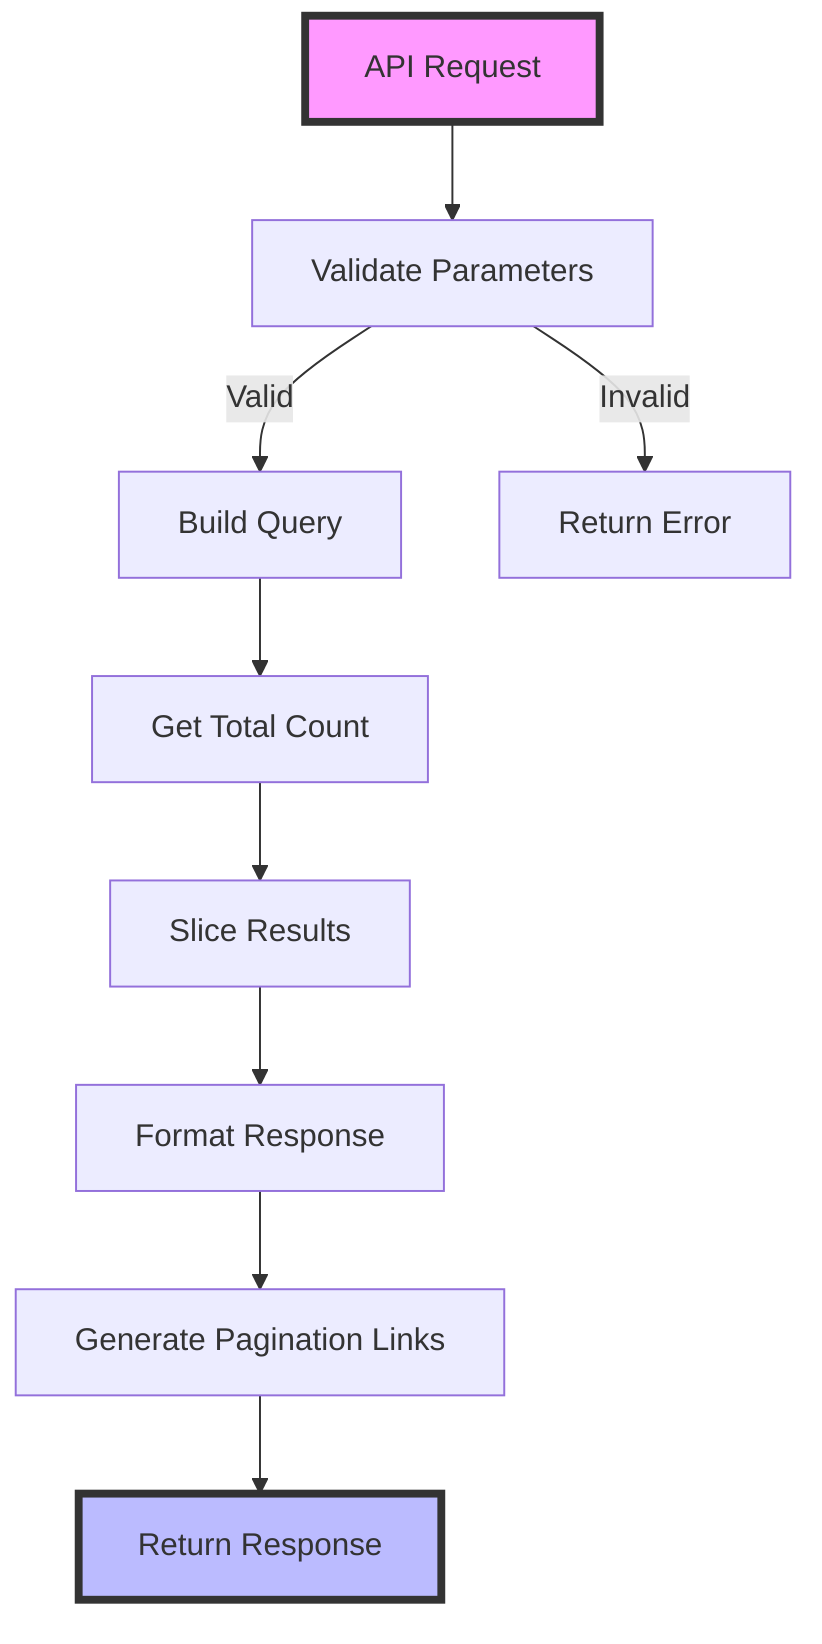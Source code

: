 flowchart TD
    Start[API Request] --> Validate[Validate Parameters]
    Validate -->|Valid| Query[Build Query]
    Validate -->|Invalid| Error[Return Error]
    
    Query --> Count[Get Total Count]
    Count --> Slice[Slice Results]
    Slice --> Format[Format Response]
    Format --> Links[Generate Pagination Links]
    Links --> Return[Return Response]
    
    style Start fill:#f9f,stroke:#333,stroke-width:4px
    style Return fill:#bbf,stroke:#333,stroke-width:4px